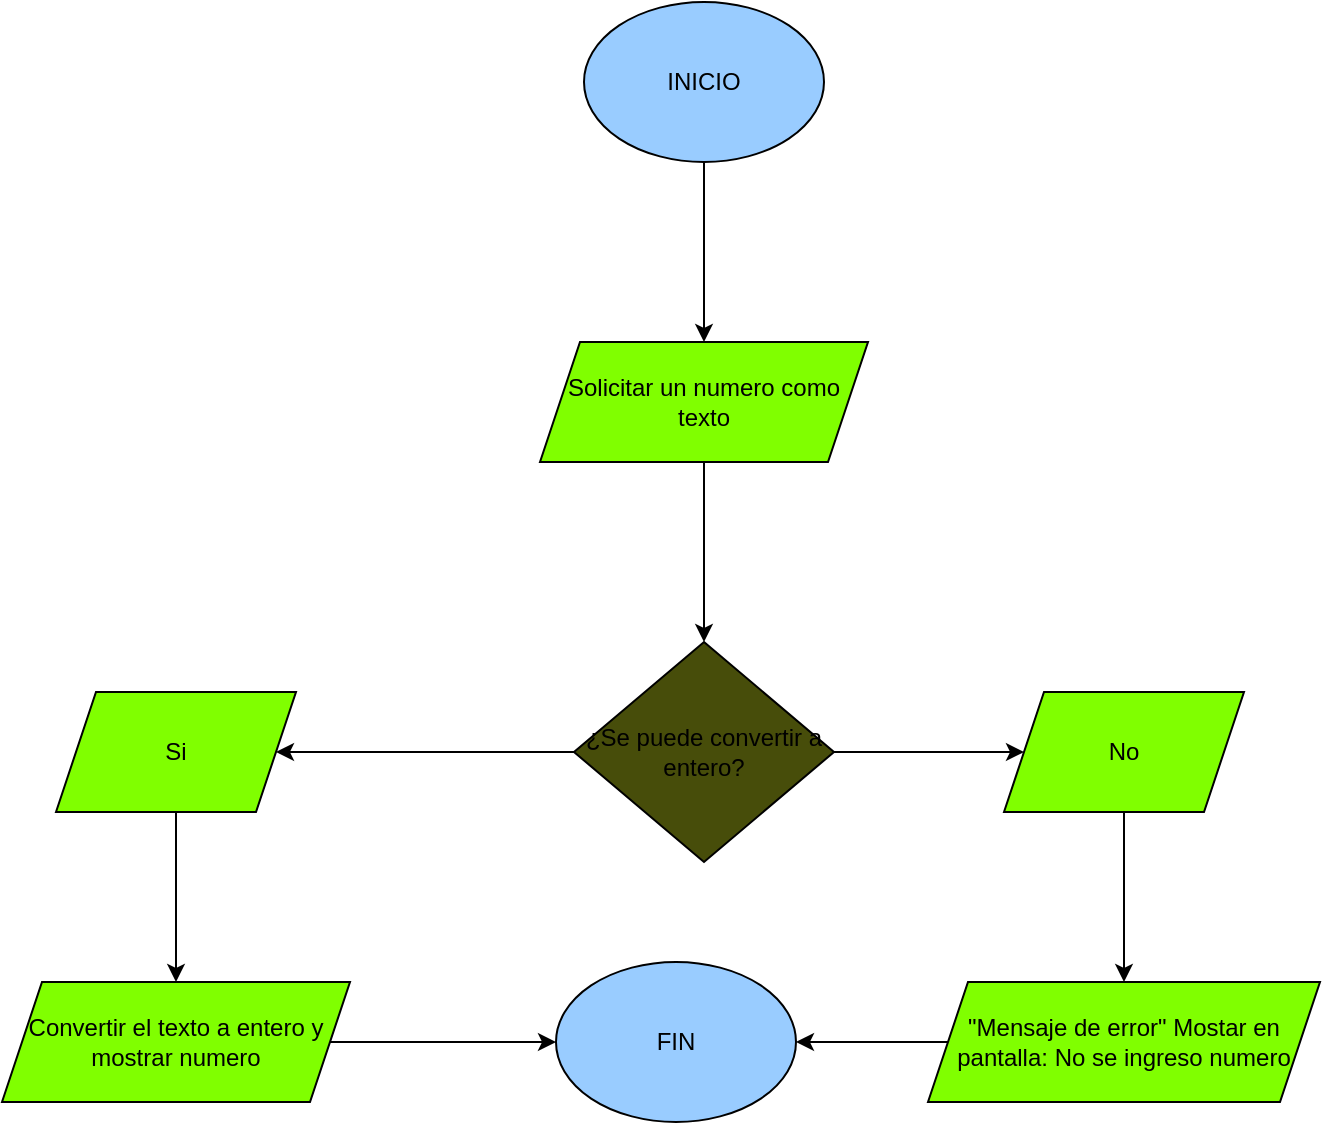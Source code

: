 <mxfile version="24.0.4" type="device">
  <diagram name="Página-1" id="rr0d_VTbX17FR5oJgQA5">
    <mxGraphModel dx="1242" dy="569" grid="1" gridSize="10" guides="1" tooltips="1" connect="1" arrows="1" fold="1" page="1" pageScale="1" pageWidth="827" pageHeight="1169" math="0" shadow="0">
      <root>
        <mxCell id="0" />
        <mxCell id="1" parent="0" />
        <mxCell id="I8NUrRIxlG4ZnErw7Vx_-3" value="" style="edgeStyle=orthogonalEdgeStyle;rounded=0;orthogonalLoop=1;jettySize=auto;html=1;" edge="1" parent="1" source="I8NUrRIxlG4ZnErw7Vx_-1" target="I8NUrRIxlG4ZnErw7Vx_-2">
          <mxGeometry relative="1" as="geometry" />
        </mxCell>
        <mxCell id="I8NUrRIxlG4ZnErw7Vx_-1" value="INICIO" style="ellipse;whiteSpace=wrap;html=1;fillColor=#99CCFF;" vertex="1" parent="1">
          <mxGeometry x="354" y="20" width="120" height="80" as="geometry" />
        </mxCell>
        <mxCell id="I8NUrRIxlG4ZnErw7Vx_-5" value="" style="edgeStyle=orthogonalEdgeStyle;rounded=0;orthogonalLoop=1;jettySize=auto;html=1;" edge="1" parent="1" source="I8NUrRIxlG4ZnErw7Vx_-2" target="I8NUrRIxlG4ZnErw7Vx_-4">
          <mxGeometry relative="1" as="geometry" />
        </mxCell>
        <mxCell id="I8NUrRIxlG4ZnErw7Vx_-2" value="Solicitar un numero como texto" style="shape=parallelogram;perimeter=parallelogramPerimeter;whiteSpace=wrap;html=1;fixedSize=1;fillColor=#80FF00;" vertex="1" parent="1">
          <mxGeometry x="332" y="190" width="164" height="60" as="geometry" />
        </mxCell>
        <mxCell id="I8NUrRIxlG4ZnErw7Vx_-7" value="" style="edgeStyle=orthogonalEdgeStyle;rounded=0;orthogonalLoop=1;jettySize=auto;html=1;" edge="1" parent="1" source="I8NUrRIxlG4ZnErw7Vx_-4" target="I8NUrRIxlG4ZnErw7Vx_-6">
          <mxGeometry relative="1" as="geometry" />
        </mxCell>
        <mxCell id="I8NUrRIxlG4ZnErw7Vx_-9" value="" style="edgeStyle=orthogonalEdgeStyle;rounded=0;orthogonalLoop=1;jettySize=auto;html=1;" edge="1" parent="1" source="I8NUrRIxlG4ZnErw7Vx_-4" target="I8NUrRIxlG4ZnErw7Vx_-8">
          <mxGeometry relative="1" as="geometry" />
        </mxCell>
        <mxCell id="I8NUrRIxlG4ZnErw7Vx_-4" value="¿Se puede convertir a entero?" style="rhombus;whiteSpace=wrap;html=1;fillColor=#474D0A;" vertex="1" parent="1">
          <mxGeometry x="349" y="340" width="130" height="110" as="geometry" />
        </mxCell>
        <mxCell id="I8NUrRIxlG4ZnErw7Vx_-11" value="" style="edgeStyle=orthogonalEdgeStyle;rounded=0;orthogonalLoop=1;jettySize=auto;html=1;" edge="1" parent="1" source="I8NUrRIxlG4ZnErw7Vx_-6" target="I8NUrRIxlG4ZnErw7Vx_-10">
          <mxGeometry relative="1" as="geometry" />
        </mxCell>
        <mxCell id="I8NUrRIxlG4ZnErw7Vx_-6" value="Si" style="shape=parallelogram;perimeter=parallelogramPerimeter;whiteSpace=wrap;html=1;fixedSize=1;fillColor=#80FF00;" vertex="1" parent="1">
          <mxGeometry x="90" y="365" width="120" height="60" as="geometry" />
        </mxCell>
        <mxCell id="I8NUrRIxlG4ZnErw7Vx_-13" value="" style="edgeStyle=orthogonalEdgeStyle;rounded=0;orthogonalLoop=1;jettySize=auto;html=1;" edge="1" parent="1" source="I8NUrRIxlG4ZnErw7Vx_-8" target="I8NUrRIxlG4ZnErw7Vx_-12">
          <mxGeometry relative="1" as="geometry" />
        </mxCell>
        <mxCell id="I8NUrRIxlG4ZnErw7Vx_-8" value="No" style="shape=parallelogram;perimeter=parallelogramPerimeter;whiteSpace=wrap;html=1;fixedSize=1;fillColor=#80FF00;" vertex="1" parent="1">
          <mxGeometry x="564" y="365" width="120" height="60" as="geometry" />
        </mxCell>
        <mxCell id="I8NUrRIxlG4ZnErw7Vx_-16" style="edgeStyle=orthogonalEdgeStyle;rounded=0;orthogonalLoop=1;jettySize=auto;html=1;entryX=0;entryY=0.5;entryDx=0;entryDy=0;" edge="1" parent="1" source="I8NUrRIxlG4ZnErw7Vx_-10" target="I8NUrRIxlG4ZnErw7Vx_-14">
          <mxGeometry relative="1" as="geometry" />
        </mxCell>
        <mxCell id="I8NUrRIxlG4ZnErw7Vx_-10" value="Convertir el texto a entero y mostrar numero" style="shape=parallelogram;perimeter=parallelogramPerimeter;whiteSpace=wrap;html=1;fixedSize=1;fillColor=#80FF00;" vertex="1" parent="1">
          <mxGeometry x="63" y="510" width="174" height="60" as="geometry" />
        </mxCell>
        <mxCell id="I8NUrRIxlG4ZnErw7Vx_-15" style="edgeStyle=orthogonalEdgeStyle;rounded=0;orthogonalLoop=1;jettySize=auto;html=1;entryX=1;entryY=0.5;entryDx=0;entryDy=0;" edge="1" parent="1" source="I8NUrRIxlG4ZnErw7Vx_-12" target="I8NUrRIxlG4ZnErw7Vx_-14">
          <mxGeometry relative="1" as="geometry" />
        </mxCell>
        <mxCell id="I8NUrRIxlG4ZnErw7Vx_-12" value="&quot;Mensaje de error&quot; Mostar en pantalla: No se ingreso numero" style="shape=parallelogram;perimeter=parallelogramPerimeter;whiteSpace=wrap;html=1;fixedSize=1;fillColor=#80FF00;" vertex="1" parent="1">
          <mxGeometry x="526" y="510" width="196" height="60" as="geometry" />
        </mxCell>
        <mxCell id="I8NUrRIxlG4ZnErw7Vx_-14" value="FIN" style="ellipse;whiteSpace=wrap;html=1;fillColor=#99CCFF;" vertex="1" parent="1">
          <mxGeometry x="340" y="500" width="120" height="80" as="geometry" />
        </mxCell>
      </root>
    </mxGraphModel>
  </diagram>
</mxfile>
